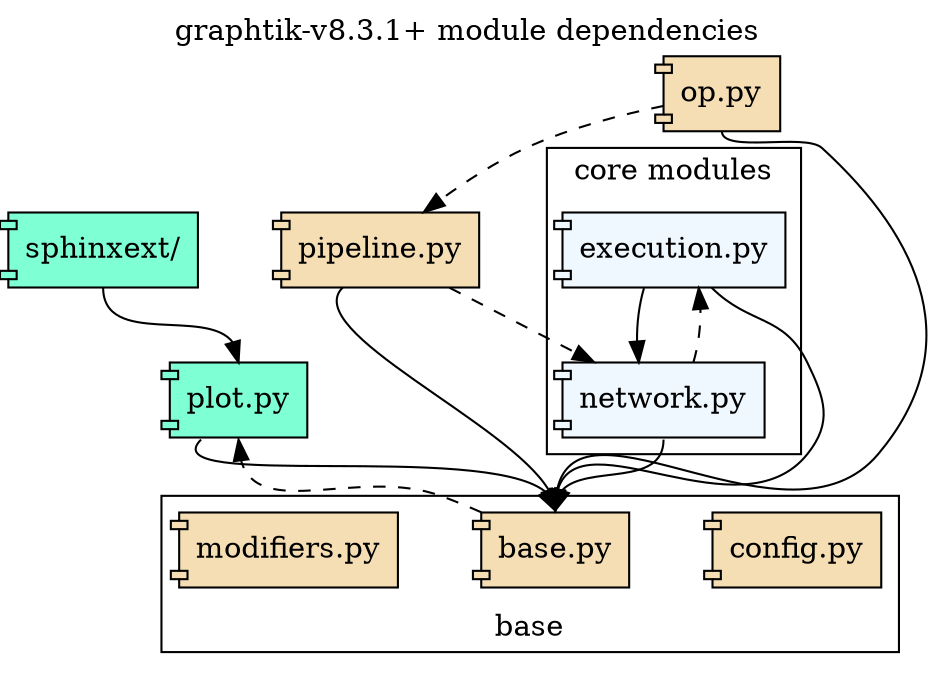 digraph {
    label="graphtik-v8.3.1+ module dependencies";
    labelloc=t;
    node [style=filled];
    nodesep=0.55;
    remincross=true;
    node [target="_top"];
    edge [target="_top"];

    "plot.py"        [shape=component
                tooltip="(extra)"
                fillcolor=Aquamarine
                URL="../reference.html#module-graphtik.plot"];
    "sphinxext/"   [shape=component
                tooltip="(extra)"
                 fillcolor=Aquamarine
                 URL="../reference.html#module-graphtik.sphinxext"];

    subgraph cluster_base {
        label="base";
        labelloc=b;
        tooltip="almost all other modules depend on these";

        "config.py"      [shape=component tooltip="(public) almost everything import this module"
                    fillcolor=wheat
                    URL="../reference.html#module-graphtik.config"];
        "base.py"   [shape=component
                    tooltip="(implicit) everything imports this module, not shown"
                    fillcolor=wheat
                    URL="../reference.html#module-graphtik.base"];
        "modifiers.py"   [shape=component
                    tooltip="(public) almost everything imports this module"
                    fillcolor=wheat
                    URL="../reference.html#module-graphtik.modifiers"];
    }

    "pipeline.py"    [shape=component
                tooltip="(public)"
                fillcolor=wheat
                 URL="../reference.html#module-graphtik.pipeline"];
    "op.py"    [shape=component
                tooltip="(public)"
                fillcolor=wheat
                 URL="../reference.html#module-graphtik.op"];

    subgraph cluster_network {
        label="core modules";
        tooltip="related to graph solution";
        URL="arch.html#term-execution";

        "execution.py"   [shape=component
                    tooltip="(private)"
                    fillcolor=AliceBlue
                    URL="../reference.html#module-graphtik.execution"];
        "network.py"     [shape=component
                    tooltip="(private)"
                    fillcolor=AliceBlue
                    URL="../reference.html#module-graphtik.network"];
    }

    {"op.py", "network.py"} -> "base.py" [tooltip="(import-time)"
                                        headport=n tailport=s];
    "execution.py" -> "base.py" [tooltip="(import-time)"
                                        headport=n tailport=se];
    {"pipeline.py",  "plot.py"} -> "base.py" [tooltip="(import-time)"
                                        headport=n tailport=sw];
    "base.py" -> "plot.py"                      [tooltip="(run-time)" style=dashed  headport=s];
    "execution.py" -> "network.py"    [tooltip="(import-time)"];
    "network.py" -> "execution.py"    [tooltip="(run-time)"  style=dashed];
    "pipeline.py" -> "network.py"     [tooltip="(run-time)" style=dashed];
    "op.py" -> "pipeline.py"    [style=dashed
                                 tooltip="(run-time) just for plotting"];
    "sphinxext/" -> "plot.py"                   [tooltip="(import-time)" headport=n  tailport=s];
}